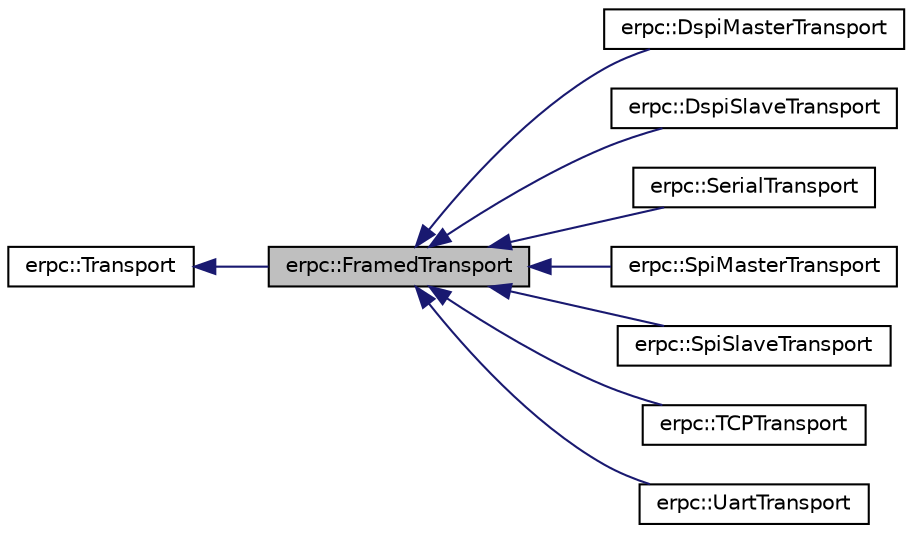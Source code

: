 digraph "erpc::FramedTransport"
{
  edge [fontname="Helvetica",fontsize="10",labelfontname="Helvetica",labelfontsize="10"];
  node [fontname="Helvetica",fontsize="10",shape=record];
  rankdir="LR";
  Node1 [label="erpc::FramedTransport",height=0.2,width=0.4,color="black", fillcolor="grey75", style="filled", fontcolor="black"];
  Node2 -> Node1 [dir="back",color="midnightblue",fontsize="10",style="solid",fontname="Helvetica"];
  Node2 [label="erpc::Transport",height=0.2,width=0.4,color="black", fillcolor="white", style="filled",URL="$classerpc_1_1_transport.html",tooltip="Abstract interface for transport layer. "];
  Node1 -> Node3 [dir="back",color="midnightblue",fontsize="10",style="solid",fontname="Helvetica"];
  Node3 [label="erpc::DspiMasterTransport",height=0.2,width=0.4,color="black", fillcolor="white", style="filled",URL="$classerpc_1_1_dspi_master_transport.html",tooltip="Very basic transport to send/receive messages via DSPI. "];
  Node1 -> Node4 [dir="back",color="midnightblue",fontsize="10",style="solid",fontname="Helvetica"];
  Node4 [label="erpc::DspiSlaveTransport",height=0.2,width=0.4,color="black", fillcolor="white", style="filled",URL="$classerpc_1_1_dspi_slave_transport.html",tooltip="Very basic transport to send/receive messages via DSPI. "];
  Node1 -> Node5 [dir="back",color="midnightblue",fontsize="10",style="solid",fontname="Helvetica"];
  Node5 [label="erpc::SerialTransport",height=0.2,width=0.4,color="black", fillcolor="white", style="filled",URL="$classerpc_1_1_serial_transport.html",tooltip="Serial transport layer for host PC. "];
  Node1 -> Node6 [dir="back",color="midnightblue",fontsize="10",style="solid",fontname="Helvetica"];
  Node6 [label="erpc::SpiMasterTransport",height=0.2,width=0.4,color="black", fillcolor="white", style="filled",URL="$classerpc_1_1_spi_master_transport.html",tooltip="Very basic transport to send/receive messages via SPI. "];
  Node1 -> Node7 [dir="back",color="midnightblue",fontsize="10",style="solid",fontname="Helvetica"];
  Node7 [label="erpc::SpiSlaveTransport",height=0.2,width=0.4,color="black", fillcolor="white", style="filled",URL="$classerpc_1_1_spi_slave_transport.html",tooltip="Very basic transport to send/receive messages via SPI. "];
  Node1 -> Node8 [dir="back",color="midnightblue",fontsize="10",style="solid",fontname="Helvetica"];
  Node8 [label="erpc::TCPTransport",height=0.2,width=0.4,color="black", fillcolor="white", style="filled",URL="$classerpc_1_1_t_c_p_transport.html",tooltip="Client side of TCP/IP transport. "];
  Node1 -> Node9 [dir="back",color="midnightblue",fontsize="10",style="solid",fontname="Helvetica"];
  Node9 [label="erpc::UartTransport",height=0.2,width=0.4,color="black", fillcolor="white", style="filled",URL="$classerpc_1_1_uart_transport.html",tooltip="Very basic transport to send/receive messages via UART. "];
}
